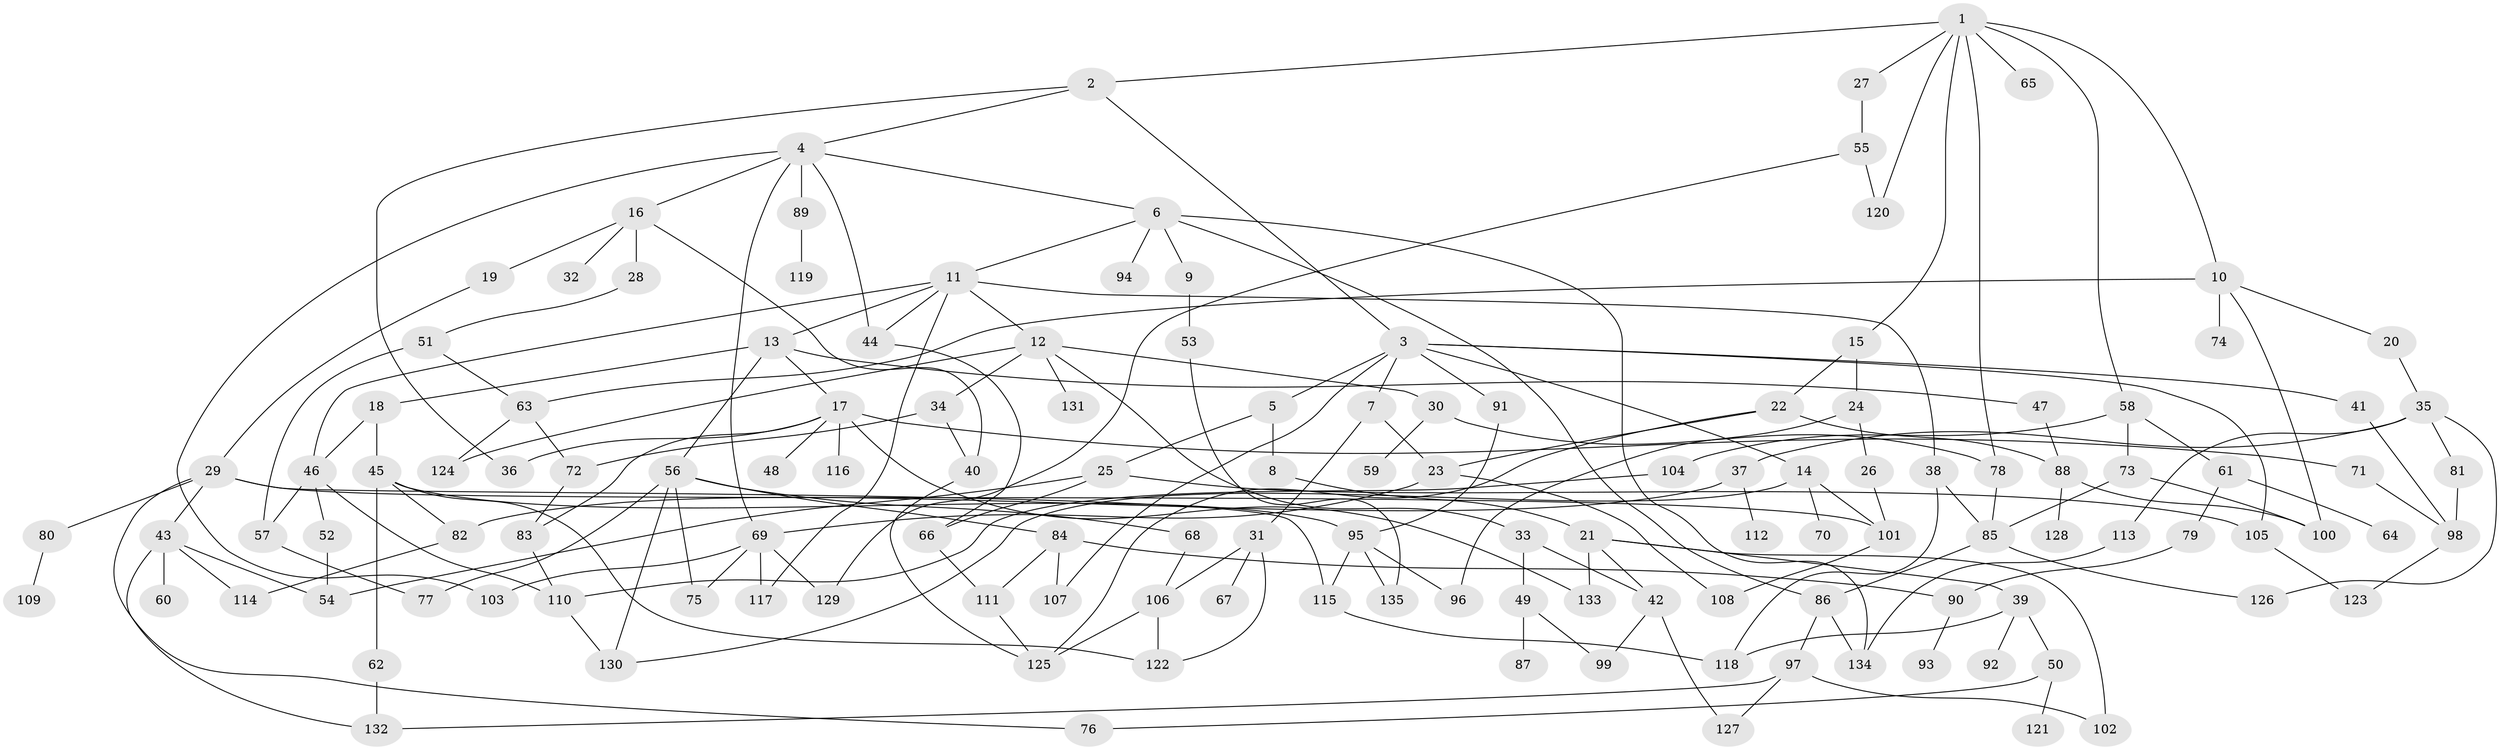 // Generated by graph-tools (version 1.1) at 2025/41/03/09/25 04:41:52]
// undirected, 135 vertices, 200 edges
graph export_dot {
graph [start="1"]
  node [color=gray90,style=filled];
  1;
  2;
  3;
  4;
  5;
  6;
  7;
  8;
  9;
  10;
  11;
  12;
  13;
  14;
  15;
  16;
  17;
  18;
  19;
  20;
  21;
  22;
  23;
  24;
  25;
  26;
  27;
  28;
  29;
  30;
  31;
  32;
  33;
  34;
  35;
  36;
  37;
  38;
  39;
  40;
  41;
  42;
  43;
  44;
  45;
  46;
  47;
  48;
  49;
  50;
  51;
  52;
  53;
  54;
  55;
  56;
  57;
  58;
  59;
  60;
  61;
  62;
  63;
  64;
  65;
  66;
  67;
  68;
  69;
  70;
  71;
  72;
  73;
  74;
  75;
  76;
  77;
  78;
  79;
  80;
  81;
  82;
  83;
  84;
  85;
  86;
  87;
  88;
  89;
  90;
  91;
  92;
  93;
  94;
  95;
  96;
  97;
  98;
  99;
  100;
  101;
  102;
  103;
  104;
  105;
  106;
  107;
  108;
  109;
  110;
  111;
  112;
  113;
  114;
  115;
  116;
  117;
  118;
  119;
  120;
  121;
  122;
  123;
  124;
  125;
  126;
  127;
  128;
  129;
  130;
  131;
  132;
  133;
  134;
  135;
  1 -- 2;
  1 -- 10;
  1 -- 15;
  1 -- 27;
  1 -- 58;
  1 -- 65;
  1 -- 120;
  1 -- 78;
  2 -- 3;
  2 -- 4;
  2 -- 36;
  3 -- 5;
  3 -- 7;
  3 -- 14;
  3 -- 41;
  3 -- 91;
  3 -- 105;
  3 -- 107;
  4 -- 6;
  4 -- 16;
  4 -- 44;
  4 -- 69;
  4 -- 89;
  4 -- 103;
  5 -- 8;
  5 -- 25;
  6 -- 9;
  6 -- 11;
  6 -- 94;
  6 -- 86;
  6 -- 134;
  7 -- 23;
  7 -- 31;
  8 -- 21;
  9 -- 53;
  10 -- 20;
  10 -- 63;
  10 -- 74;
  10 -- 100;
  11 -- 12;
  11 -- 13;
  11 -- 38;
  11 -- 46;
  11 -- 117;
  11 -- 44;
  12 -- 30;
  12 -- 33;
  12 -- 34;
  12 -- 131;
  12 -- 124;
  13 -- 17;
  13 -- 18;
  13 -- 47;
  13 -- 56;
  14 -- 70;
  14 -- 101;
  14 -- 130;
  15 -- 22;
  15 -- 24;
  16 -- 19;
  16 -- 28;
  16 -- 32;
  16 -- 40;
  17 -- 36;
  17 -- 48;
  17 -- 71;
  17 -- 116;
  17 -- 133;
  17 -- 83;
  18 -- 45;
  18 -- 46;
  19 -- 29;
  20 -- 35;
  21 -- 39;
  21 -- 42;
  21 -- 133;
  21 -- 102;
  22 -- 88;
  22 -- 23;
  22 -- 125;
  23 -- 108;
  23 -- 69;
  24 -- 26;
  24 -- 96;
  25 -- 54;
  25 -- 66;
  25 -- 105;
  26 -- 101;
  27 -- 55;
  28 -- 51;
  29 -- 43;
  29 -- 80;
  29 -- 101;
  29 -- 76;
  29 -- 115;
  30 -- 59;
  30 -- 78;
  31 -- 67;
  31 -- 106;
  31 -- 122;
  33 -- 49;
  33 -- 42;
  34 -- 40;
  34 -- 72;
  35 -- 37;
  35 -- 81;
  35 -- 113;
  35 -- 126;
  37 -- 112;
  37 -- 82;
  38 -- 85;
  38 -- 118;
  39 -- 50;
  39 -- 92;
  39 -- 118;
  40 -- 125;
  41 -- 98;
  42 -- 99;
  42 -- 127;
  43 -- 60;
  43 -- 114;
  43 -- 132;
  43 -- 54;
  44 -- 66;
  45 -- 62;
  45 -- 82;
  45 -- 95;
  45 -- 122;
  46 -- 52;
  46 -- 57;
  46 -- 110;
  47 -- 88;
  49 -- 87;
  49 -- 99;
  50 -- 76;
  50 -- 121;
  51 -- 57;
  51 -- 63;
  52 -- 54;
  53 -- 135;
  55 -- 129;
  55 -- 120;
  56 -- 68;
  56 -- 75;
  56 -- 84;
  56 -- 130;
  56 -- 77;
  57 -- 77;
  58 -- 61;
  58 -- 73;
  58 -- 104;
  61 -- 64;
  61 -- 79;
  62 -- 132;
  63 -- 72;
  63 -- 124;
  66 -- 111;
  68 -- 106;
  69 -- 117;
  69 -- 75;
  69 -- 103;
  69 -- 129;
  71 -- 98;
  72 -- 83;
  73 -- 85;
  73 -- 100;
  78 -- 85;
  79 -- 90;
  80 -- 109;
  81 -- 98;
  82 -- 114;
  83 -- 110;
  84 -- 107;
  84 -- 111;
  84 -- 90;
  85 -- 86;
  85 -- 126;
  86 -- 97;
  86 -- 134;
  88 -- 100;
  88 -- 128;
  89 -- 119;
  90 -- 93;
  91 -- 95;
  95 -- 96;
  95 -- 115;
  95 -- 135;
  97 -- 102;
  97 -- 127;
  97 -- 132;
  98 -- 123;
  101 -- 108;
  104 -- 110;
  105 -- 123;
  106 -- 122;
  106 -- 125;
  110 -- 130;
  111 -- 125;
  113 -- 134;
  115 -- 118;
}
